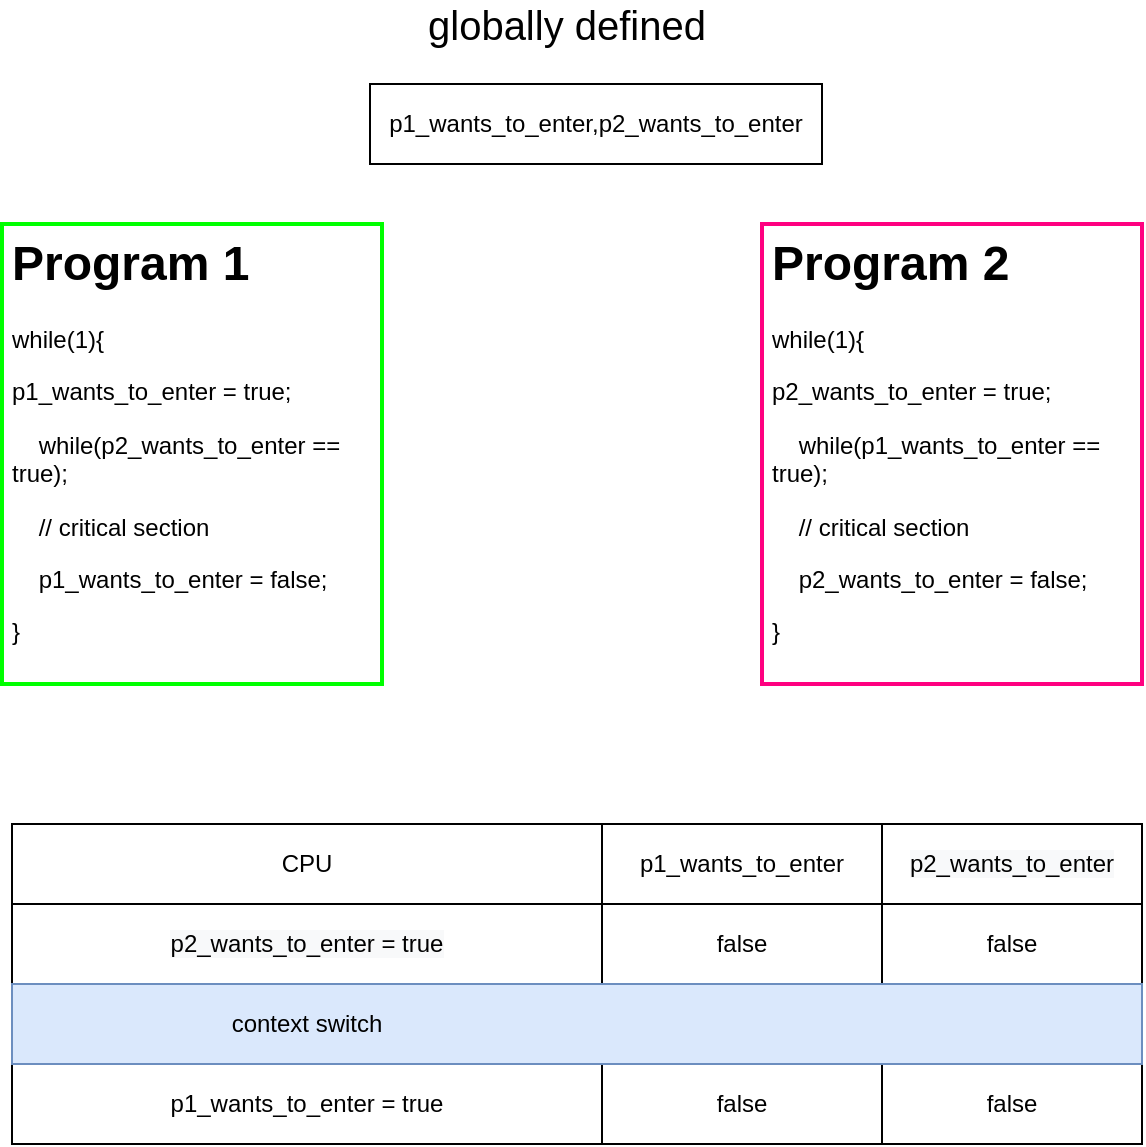 <mxfile version="13.5.8" type="github">
  <diagram id="paf2wcuUh3HJrHaCosqS" name="Page-1">
    <mxGraphModel dx="2066" dy="1105" grid="1" gridSize="10" guides="1" tooltips="1" connect="1" arrows="1" fold="1" page="1" pageScale="1" pageWidth="827" pageHeight="1169" math="0" shadow="0">
      <root>
        <mxCell id="0" />
        <mxCell id="1" parent="0" />
        <mxCell id="MLRZFAuijJ8m53aFeXaq-1" value="&lt;h1&gt;Program 1&lt;/h1&gt;&lt;p&gt;while(1){&lt;/p&gt;&lt;p&gt;&lt;span&gt;	&lt;/span&gt;p1_wants_to_enter = true;&lt;/p&gt;&lt;p&gt;&amp;nbsp; &amp;nbsp; while(p2_wants_to_enter == true);&lt;/p&gt;&lt;p&gt;&amp;nbsp; &amp;nbsp; // critical section&lt;/p&gt;&lt;p&gt;&amp;nbsp; &amp;nbsp; p1_wants_to_enter = false;&lt;/p&gt;&lt;p&gt;}&lt;/p&gt;" style="text;html=1;fillColor=none;spacing=5;spacingTop=-20;whiteSpace=wrap;overflow=hidden;rounded=0;strokeColor=#00FF00;strokeWidth=2;" vertex="1" parent="1">
          <mxGeometry x="150" y="240" width="190" height="230" as="geometry" />
        </mxCell>
        <mxCell id="MLRZFAuijJ8m53aFeXaq-2" value="&lt;h1&gt;Program 2&lt;/h1&gt;&lt;p&gt;while(1){&lt;/p&gt;&lt;p&gt;&lt;span&gt;	&lt;/span&gt;p2_wants_to_enter = true;&lt;/p&gt;&lt;p&gt;&amp;nbsp; &amp;nbsp; while(p1_wants_to_enter == true);&lt;/p&gt;&lt;p&gt;&amp;nbsp; &amp;nbsp; // critical section&lt;/p&gt;&lt;p&gt;&amp;nbsp; &amp;nbsp; p2_wants_to_enter = false;&lt;/p&gt;&lt;p&gt;}&lt;/p&gt;" style="text;html=1;fillColor=none;spacing=5;spacingTop=-20;whiteSpace=wrap;overflow=hidden;rounded=0;strokeWidth=2;strokeColor=#FF0080;" vertex="1" parent="1">
          <mxGeometry x="530" y="240" width="190" height="230" as="geometry" />
        </mxCell>
        <mxCell id="MLRZFAuijJ8m53aFeXaq-3" value="p1_wants_to_enter,p2_wants_to_enter" style="text;html=1;fillColor=none;align=center;verticalAlign=middle;whiteSpace=wrap;rounded=0;strokeColor=#000000;" vertex="1" parent="1">
          <mxGeometry x="334" y="170" width="226" height="40" as="geometry" />
        </mxCell>
        <mxCell id="MLRZFAuijJ8m53aFeXaq-4" value="&lt;font style=&quot;font-size: 20px&quot;&gt;globally defined&lt;/font&gt;" style="text;html=1;align=center;verticalAlign=middle;resizable=0;points=[];autosize=1;" vertex="1" parent="1">
          <mxGeometry x="357" y="130" width="150" height="20" as="geometry" />
        </mxCell>
        <mxCell id="MLRZFAuijJ8m53aFeXaq-5" value="" style="shape=table;html=1;whiteSpace=wrap;startSize=0;container=1;collapsible=0;childLayout=tableLayout;" vertex="1" parent="1">
          <mxGeometry x="155" y="540" width="565" height="160" as="geometry" />
        </mxCell>
        <mxCell id="MLRZFAuijJ8m53aFeXaq-6" style="shape=partialRectangle;html=1;whiteSpace=wrap;collapsible=0;dropTarget=0;pointerEvents=0;fillColor=none;top=0;left=0;bottom=0;right=0;points=[[0,0.5],[1,0.5]];portConstraint=eastwest;" vertex="1" parent="MLRZFAuijJ8m53aFeXaq-5">
          <mxGeometry width="565" height="40" as="geometry" />
        </mxCell>
        <mxCell id="MLRZFAuijJ8m53aFeXaq-7" value="CPU" style="shape=partialRectangle;html=1;whiteSpace=wrap;connectable=0;overflow=hidden;fillColor=none;top=0;left=0;bottom=0;right=0;" vertex="1" parent="MLRZFAuijJ8m53aFeXaq-6">
          <mxGeometry width="295" height="40" as="geometry" />
        </mxCell>
        <mxCell id="MLRZFAuijJ8m53aFeXaq-8" value="p1_wants_to_enter" style="shape=partialRectangle;html=1;whiteSpace=wrap;connectable=0;overflow=hidden;fillColor=none;top=0;left=0;bottom=0;right=0;" vertex="1" parent="MLRZFAuijJ8m53aFeXaq-6">
          <mxGeometry x="295" width="140" height="40" as="geometry" />
        </mxCell>
        <mxCell id="MLRZFAuijJ8m53aFeXaq-9" value="&lt;meta charset=&quot;utf-8&quot;&gt;&lt;span style=&quot;color: rgb(0, 0, 0); font-family: helvetica; font-size: 12px; font-style: normal; font-weight: 400; letter-spacing: normal; text-align: center; text-indent: 0px; text-transform: none; word-spacing: 0px; background-color: rgb(248, 249, 250); display: inline; float: none;&quot;&gt;p2_wants_to_enter&lt;/span&gt;" style="shape=partialRectangle;html=1;whiteSpace=wrap;connectable=0;overflow=hidden;fillColor=none;top=0;left=0;bottom=0;right=0;" vertex="1" parent="MLRZFAuijJ8m53aFeXaq-6">
          <mxGeometry x="435" width="130" height="40" as="geometry" />
        </mxCell>
        <mxCell id="MLRZFAuijJ8m53aFeXaq-10" value="" style="shape=partialRectangle;html=1;whiteSpace=wrap;collapsible=0;dropTarget=0;pointerEvents=0;fillColor=none;top=0;left=0;bottom=0;right=0;points=[[0,0.5],[1,0.5]];portConstraint=eastwest;" vertex="1" parent="MLRZFAuijJ8m53aFeXaq-5">
          <mxGeometry y="40" width="565" height="40" as="geometry" />
        </mxCell>
        <mxCell id="MLRZFAuijJ8m53aFeXaq-11" value="&lt;span style=&quot;color: rgb(0 , 0 , 0) ; font-family: &amp;#34;helvetica&amp;#34; ; font-size: 12px ; font-style: normal ; font-weight: 400 ; letter-spacing: normal ; text-align: center ; text-indent: 0px ; text-transform: none ; word-spacing: 0px ; background-color: rgb(248 , 249 , 250) ; display: inline ; float: none&quot;&gt;p2_wants_to_enter = true&lt;/span&gt;" style="shape=partialRectangle;html=1;whiteSpace=wrap;connectable=0;overflow=hidden;fillColor=none;top=0;left=0;bottom=0;right=0;" vertex="1" parent="MLRZFAuijJ8m53aFeXaq-10">
          <mxGeometry width="295" height="40" as="geometry" />
        </mxCell>
        <mxCell id="MLRZFAuijJ8m53aFeXaq-12" value="false" style="shape=partialRectangle;html=1;whiteSpace=wrap;connectable=0;overflow=hidden;fillColor=none;top=0;left=0;bottom=0;right=0;" vertex="1" parent="MLRZFAuijJ8m53aFeXaq-10">
          <mxGeometry x="295" width="140" height="40" as="geometry" />
        </mxCell>
        <mxCell id="MLRZFAuijJ8m53aFeXaq-13" value="false" style="shape=partialRectangle;html=1;whiteSpace=wrap;connectable=0;overflow=hidden;fillColor=none;top=0;left=0;bottom=0;right=0;" vertex="1" parent="MLRZFAuijJ8m53aFeXaq-10">
          <mxGeometry x="435" width="130" height="40" as="geometry" />
        </mxCell>
        <mxCell id="MLRZFAuijJ8m53aFeXaq-14" value="" style="shape=partialRectangle;html=1;whiteSpace=wrap;collapsible=0;dropTarget=0;pointerEvents=0;fillColor=none;top=0;left=0;bottom=0;right=0;points=[[0,0.5],[1,0.5]];portConstraint=eastwest;" vertex="1" parent="MLRZFAuijJ8m53aFeXaq-5">
          <mxGeometry y="80" width="565" height="40" as="geometry" />
        </mxCell>
        <mxCell id="MLRZFAuijJ8m53aFeXaq-15" value="" style="group;fillColor=#dae8fc;strokeColor=#6c8ebf;" vertex="1" connectable="0" parent="MLRZFAuijJ8m53aFeXaq-14">
          <mxGeometry width="565" height="40" as="geometry" />
        </mxCell>
        <mxCell id="MLRZFAuijJ8m53aFeXaq-16" value="context switch" style="shape=partialRectangle;html=1;whiteSpace=wrap;connectable=0;overflow=hidden;fillColor=none;top=0;left=0;bottom=0;right=0;" vertex="1" parent="MLRZFAuijJ8m53aFeXaq-15">
          <mxGeometry width="295" height="40" as="geometry" />
        </mxCell>
        <mxCell id="MLRZFAuijJ8m53aFeXaq-17" value="" style="shape=partialRectangle;html=1;whiteSpace=wrap;connectable=0;overflow=hidden;fillColor=none;top=0;left=0;bottom=0;right=0;" vertex="1" parent="MLRZFAuijJ8m53aFeXaq-15">
          <mxGeometry x="435" width="130" height="40" as="geometry" />
        </mxCell>
        <mxCell id="MLRZFAuijJ8m53aFeXaq-18" value="" style="shape=partialRectangle;html=1;whiteSpace=wrap;collapsible=0;dropTarget=0;pointerEvents=0;fillColor=none;top=0;left=0;bottom=0;right=0;points=[[0,0.5],[1,0.5]];portConstraint=eastwest;" vertex="1" parent="MLRZFAuijJ8m53aFeXaq-5">
          <mxGeometry y="120" width="565" height="40" as="geometry" />
        </mxCell>
        <mxCell id="MLRZFAuijJ8m53aFeXaq-19" value="p1_wants_to_enter = true" style="shape=partialRectangle;html=1;whiteSpace=wrap;connectable=0;overflow=hidden;fillColor=none;top=0;left=0;bottom=0;right=0;" vertex="1" parent="MLRZFAuijJ8m53aFeXaq-18">
          <mxGeometry width="295" height="40" as="geometry" />
        </mxCell>
        <mxCell id="MLRZFAuijJ8m53aFeXaq-20" value="false" style="shape=partialRectangle;html=1;whiteSpace=wrap;connectable=0;overflow=hidden;fillColor=none;top=0;left=0;bottom=0;right=0;" vertex="1" parent="MLRZFAuijJ8m53aFeXaq-18">
          <mxGeometry x="295" width="140" height="40" as="geometry" />
        </mxCell>
        <mxCell id="MLRZFAuijJ8m53aFeXaq-21" value="false" style="shape=partialRectangle;html=1;whiteSpace=wrap;connectable=0;overflow=hidden;fillColor=none;top=0;left=0;bottom=0;right=0;" vertex="1" parent="MLRZFAuijJ8m53aFeXaq-18">
          <mxGeometry x="435" width="130" height="40" as="geometry" />
        </mxCell>
      </root>
    </mxGraphModel>
  </diagram>
</mxfile>
